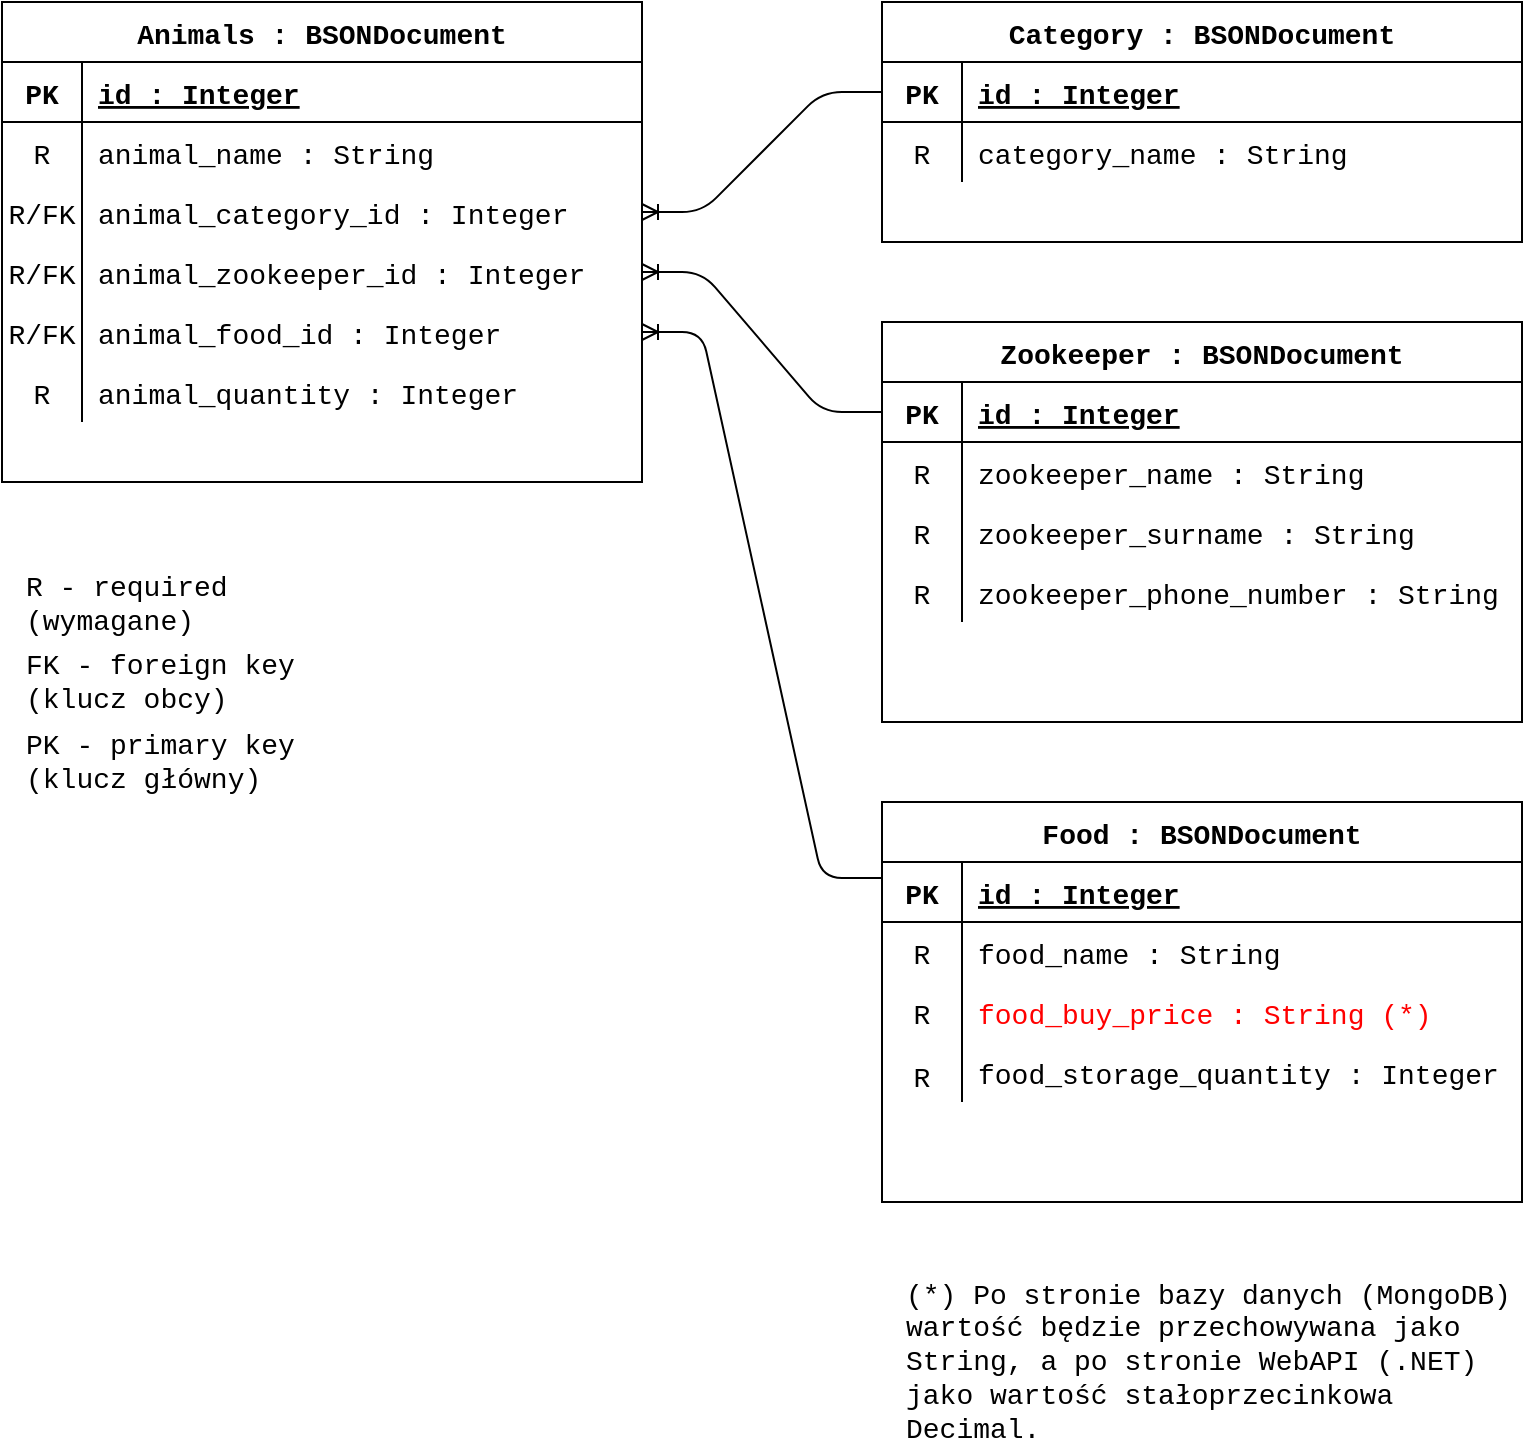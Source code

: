 <mxfile version="14.7.3" type="github">
  <diagram id="IGLxWHjV8x6iXl9puWFN" name="Page-1">
    <mxGraphModel dx="1422" dy="791" grid="1" gridSize="10" guides="1" tooltips="1" connect="1" arrows="1" fold="1" page="0" pageScale="1" pageWidth="827" pageHeight="1169" math="0" shadow="0">
      <root>
        <mxCell id="0" />
        <mxCell id="1" parent="0" />
        <mxCell id="Fxgzw8GBScZq0T7jmYtF-1" value="Zookeeper : BSONDocument" style="shape=table;startSize=30;container=1;collapsible=1;childLayout=tableLayout;fixedRows=1;rowLines=0;fontStyle=1;align=center;resizeLast=1;fontFamily=Courier New;fontSize=14;" parent="1" vertex="1">
          <mxGeometry x="440" y="240" width="320" height="200" as="geometry" />
        </mxCell>
        <mxCell id="Fxgzw8GBScZq0T7jmYtF-2" value="" style="shape=partialRectangle;collapsible=0;dropTarget=0;pointerEvents=0;fillColor=none;top=0;left=0;bottom=1;right=0;points=[[0,0.5],[1,0.5]];portConstraint=eastwest;fontFamily=Courier New;fontSize=14;" parent="Fxgzw8GBScZq0T7jmYtF-1" vertex="1">
          <mxGeometry y="30" width="320" height="30" as="geometry" />
        </mxCell>
        <mxCell id="Fxgzw8GBScZq0T7jmYtF-3" value="PK" style="shape=partialRectangle;connectable=0;fillColor=none;top=0;left=0;bottom=0;right=0;fontStyle=1;overflow=hidden;fontFamily=Courier New;fontSize=14;" parent="Fxgzw8GBScZq0T7jmYtF-2" vertex="1">
          <mxGeometry width="40" height="30" as="geometry" />
        </mxCell>
        <mxCell id="Fxgzw8GBScZq0T7jmYtF-4" value="id : Integer" style="shape=partialRectangle;connectable=0;fillColor=none;top=0;left=0;bottom=0;right=0;align=left;spacingLeft=6;fontStyle=5;overflow=hidden;fontFamily=Courier New;fontSize=14;" parent="Fxgzw8GBScZq0T7jmYtF-2" vertex="1">
          <mxGeometry x="40" width="280" height="30" as="geometry" />
        </mxCell>
        <mxCell id="Fxgzw8GBScZq0T7jmYtF-5" value="" style="shape=partialRectangle;collapsible=0;dropTarget=0;pointerEvents=0;fillColor=none;top=0;left=0;bottom=0;right=0;points=[[0,0.5],[1,0.5]];portConstraint=eastwest;fontFamily=Courier New;fontSize=14;" parent="Fxgzw8GBScZq0T7jmYtF-1" vertex="1">
          <mxGeometry y="60" width="320" height="30" as="geometry" />
        </mxCell>
        <mxCell id="Fxgzw8GBScZq0T7jmYtF-6" value="R" style="shape=partialRectangle;connectable=0;fillColor=none;top=0;left=0;bottom=0;right=0;editable=1;overflow=hidden;fontFamily=Courier New;fontSize=14;" parent="Fxgzw8GBScZq0T7jmYtF-5" vertex="1">
          <mxGeometry width="40" height="30" as="geometry" />
        </mxCell>
        <mxCell id="Fxgzw8GBScZq0T7jmYtF-7" value="zookeeper_name : String" style="shape=partialRectangle;connectable=0;fillColor=none;top=0;left=0;bottom=0;right=0;align=left;spacingLeft=6;overflow=hidden;fontFamily=Courier New;fontSize=14;" parent="Fxgzw8GBScZq0T7jmYtF-5" vertex="1">
          <mxGeometry x="40" width="280" height="30" as="geometry" />
        </mxCell>
        <mxCell id="Fxgzw8GBScZq0T7jmYtF-8" value="" style="shape=partialRectangle;collapsible=0;dropTarget=0;pointerEvents=0;fillColor=none;top=0;left=0;bottom=0;right=0;points=[[0,0.5],[1,0.5]];portConstraint=eastwest;fontFamily=Courier New;fontSize=14;" parent="Fxgzw8GBScZq0T7jmYtF-1" vertex="1">
          <mxGeometry y="90" width="320" height="30" as="geometry" />
        </mxCell>
        <mxCell id="Fxgzw8GBScZq0T7jmYtF-9" value="R" style="shape=partialRectangle;connectable=0;fillColor=none;top=0;left=0;bottom=0;right=0;editable=1;overflow=hidden;fontFamily=Courier New;fontSize=14;" parent="Fxgzw8GBScZq0T7jmYtF-8" vertex="1">
          <mxGeometry width="40" height="30" as="geometry" />
        </mxCell>
        <mxCell id="Fxgzw8GBScZq0T7jmYtF-10" value="zookeeper_surname : String" style="shape=partialRectangle;connectable=0;fillColor=none;top=0;left=0;bottom=0;right=0;align=left;spacingLeft=6;overflow=hidden;fontFamily=Courier New;fontSize=14;" parent="Fxgzw8GBScZq0T7jmYtF-8" vertex="1">
          <mxGeometry x="40" width="280" height="30" as="geometry" />
        </mxCell>
        <mxCell id="Fxgzw8GBScZq0T7jmYtF-11" value="" style="shape=partialRectangle;collapsible=0;dropTarget=0;pointerEvents=0;fillColor=none;top=0;left=0;bottom=0;right=0;points=[[0,0.5],[1,0.5]];portConstraint=eastwest;fontFamily=Courier New;fontSize=14;" parent="Fxgzw8GBScZq0T7jmYtF-1" vertex="1">
          <mxGeometry y="120" width="320" height="30" as="geometry" />
        </mxCell>
        <mxCell id="Fxgzw8GBScZq0T7jmYtF-12" value="R" style="shape=partialRectangle;connectable=0;fillColor=none;top=0;left=0;bottom=0;right=0;editable=1;overflow=hidden;fontFamily=Courier New;fontSize=14;" parent="Fxgzw8GBScZq0T7jmYtF-11" vertex="1">
          <mxGeometry width="40" height="30" as="geometry" />
        </mxCell>
        <mxCell id="Fxgzw8GBScZq0T7jmYtF-13" value="zookeeper_phone_number : String" style="shape=partialRectangle;connectable=0;fillColor=none;top=0;left=0;bottom=0;right=0;align=left;spacingLeft=6;overflow=hidden;fontFamily=Courier New;fontSize=14;" parent="Fxgzw8GBScZq0T7jmYtF-11" vertex="1">
          <mxGeometry x="40" width="280" height="30" as="geometry" />
        </mxCell>
        <mxCell id="Fxgzw8GBScZq0T7jmYtF-14" value="Category : BSONDocument" style="shape=table;startSize=30;container=1;collapsible=1;childLayout=tableLayout;fixedRows=1;rowLines=0;fontStyle=1;align=center;resizeLast=1;fontFamily=Courier New;fontSize=14;" parent="1" vertex="1">
          <mxGeometry x="440" y="80" width="320" height="120" as="geometry" />
        </mxCell>
        <mxCell id="Fxgzw8GBScZq0T7jmYtF-15" value="" style="shape=partialRectangle;collapsible=0;dropTarget=0;pointerEvents=0;fillColor=none;top=0;left=0;bottom=1;right=0;points=[[0,0.5],[1,0.5]];portConstraint=eastwest;fontFamily=Courier New;fontSize=14;" parent="Fxgzw8GBScZq0T7jmYtF-14" vertex="1">
          <mxGeometry y="30" width="320" height="30" as="geometry" />
        </mxCell>
        <mxCell id="Fxgzw8GBScZq0T7jmYtF-16" value="PK" style="shape=partialRectangle;connectable=0;fillColor=none;top=0;left=0;bottom=0;right=0;fontStyle=1;overflow=hidden;fontFamily=Courier New;fontSize=14;" parent="Fxgzw8GBScZq0T7jmYtF-15" vertex="1">
          <mxGeometry width="40" height="30" as="geometry" />
        </mxCell>
        <mxCell id="Fxgzw8GBScZq0T7jmYtF-17" value="id : Integer" style="shape=partialRectangle;connectable=0;fillColor=none;top=0;left=0;bottom=0;right=0;align=left;spacingLeft=6;fontStyle=5;overflow=hidden;fontFamily=Courier New;fontSize=14;" parent="Fxgzw8GBScZq0T7jmYtF-15" vertex="1">
          <mxGeometry x="40" width="280" height="30" as="geometry" />
        </mxCell>
        <mxCell id="Fxgzw8GBScZq0T7jmYtF-18" value="" style="shape=partialRectangle;collapsible=0;dropTarget=0;pointerEvents=0;fillColor=none;top=0;left=0;bottom=0;right=0;points=[[0,0.5],[1,0.5]];portConstraint=eastwest;fontFamily=Courier New;fontSize=14;" parent="Fxgzw8GBScZq0T7jmYtF-14" vertex="1">
          <mxGeometry y="60" width="320" height="30" as="geometry" />
        </mxCell>
        <mxCell id="Fxgzw8GBScZq0T7jmYtF-19" value="R" style="shape=partialRectangle;connectable=0;fillColor=none;top=0;left=0;bottom=0;right=0;editable=1;overflow=hidden;fontFamily=Courier New;fontSize=14;" parent="Fxgzw8GBScZq0T7jmYtF-18" vertex="1">
          <mxGeometry width="40" height="30" as="geometry" />
        </mxCell>
        <mxCell id="Fxgzw8GBScZq0T7jmYtF-20" value="category_name : String" style="shape=partialRectangle;connectable=0;fillColor=none;top=0;left=0;bottom=0;right=0;align=left;spacingLeft=6;overflow=hidden;fontFamily=Courier New;fontSize=14;" parent="Fxgzw8GBScZq0T7jmYtF-18" vertex="1">
          <mxGeometry x="40" width="280" height="30" as="geometry" />
        </mxCell>
        <mxCell id="Fxgzw8GBScZq0T7jmYtF-21" value="" style="group;fontFamily=Courier New;fontSize=14;" parent="1" vertex="1" connectable="0">
          <mxGeometry x="440" y="480" width="320" height="200" as="geometry" />
        </mxCell>
        <mxCell id="Fxgzw8GBScZq0T7jmYtF-22" value="Food : BSONDocument" style="shape=table;startSize=30;container=1;collapsible=1;childLayout=tableLayout;fixedRows=1;rowLines=0;fontStyle=1;align=center;resizeLast=1;fontFamily=Courier New;fontSize=14;" parent="Fxgzw8GBScZq0T7jmYtF-21" vertex="1">
          <mxGeometry width="320" height="200" as="geometry" />
        </mxCell>
        <mxCell id="Fxgzw8GBScZq0T7jmYtF-23" value="" style="shape=partialRectangle;collapsible=0;dropTarget=0;pointerEvents=0;fillColor=none;top=0;left=0;bottom=1;right=0;points=[[0,0.5],[1,0.5]];portConstraint=eastwest;fontFamily=Courier New;fontSize=14;" parent="Fxgzw8GBScZq0T7jmYtF-22" vertex="1">
          <mxGeometry y="30" width="320" height="30" as="geometry" />
        </mxCell>
        <mxCell id="Fxgzw8GBScZq0T7jmYtF-24" value="PK" style="shape=partialRectangle;connectable=0;fillColor=none;top=0;left=0;bottom=0;right=0;fontStyle=1;overflow=hidden;fontFamily=Courier New;fontSize=14;" parent="Fxgzw8GBScZq0T7jmYtF-23" vertex="1">
          <mxGeometry width="40" height="30" as="geometry" />
        </mxCell>
        <mxCell id="Fxgzw8GBScZq0T7jmYtF-25" value="id : Integer" style="shape=partialRectangle;connectable=0;fillColor=none;top=0;left=0;bottom=0;right=0;align=left;spacingLeft=6;fontStyle=5;overflow=hidden;fontFamily=Courier New;fontSize=14;" parent="Fxgzw8GBScZq0T7jmYtF-23" vertex="1">
          <mxGeometry x="40" width="280" height="30" as="geometry" />
        </mxCell>
        <mxCell id="Fxgzw8GBScZq0T7jmYtF-26" value="" style="shape=partialRectangle;collapsible=0;dropTarget=0;pointerEvents=0;fillColor=none;top=0;left=0;bottom=0;right=0;points=[[0,0.5],[1,0.5]];portConstraint=eastwest;fontFamily=Courier New;fontSize=14;" parent="Fxgzw8GBScZq0T7jmYtF-22" vertex="1">
          <mxGeometry y="60" width="320" height="30" as="geometry" />
        </mxCell>
        <mxCell id="Fxgzw8GBScZq0T7jmYtF-27" value="R" style="shape=partialRectangle;connectable=0;fillColor=none;top=0;left=0;bottom=0;right=0;editable=1;overflow=hidden;fontFamily=Courier New;fontSize=14;" parent="Fxgzw8GBScZq0T7jmYtF-26" vertex="1">
          <mxGeometry width="40" height="30" as="geometry" />
        </mxCell>
        <mxCell id="Fxgzw8GBScZq0T7jmYtF-28" value="food_name : String" style="shape=partialRectangle;connectable=0;fillColor=none;top=0;left=0;bottom=0;right=0;align=left;spacingLeft=6;overflow=hidden;fontFamily=Courier New;fontSize=14;" parent="Fxgzw8GBScZq0T7jmYtF-26" vertex="1">
          <mxGeometry x="40" width="280" height="30" as="geometry" />
        </mxCell>
        <mxCell id="Fxgzw8GBScZq0T7jmYtF-29" value="" style="shape=partialRectangle;collapsible=0;dropTarget=0;pointerEvents=0;fillColor=none;top=0;left=0;bottom=0;right=0;points=[[0,0.5],[1,0.5]];portConstraint=eastwest;fontFamily=Courier New;fontSize=14;" parent="Fxgzw8GBScZq0T7jmYtF-22" vertex="1">
          <mxGeometry y="90" width="320" height="30" as="geometry" />
        </mxCell>
        <mxCell id="Fxgzw8GBScZq0T7jmYtF-30" value="" style="shape=partialRectangle;connectable=0;fillColor=none;top=0;left=0;bottom=0;right=0;editable=1;overflow=hidden;fontFamily=Courier New;fontSize=14;" parent="Fxgzw8GBScZq0T7jmYtF-29" vertex="1">
          <mxGeometry width="40" height="30" as="geometry" />
        </mxCell>
        <mxCell id="Fxgzw8GBScZq0T7jmYtF-31" value="food_buy_price : String (*)" style="shape=partialRectangle;connectable=0;fillColor=none;top=0;left=0;bottom=0;right=0;align=left;spacingLeft=6;overflow=hidden;fontFamily=Courier New;fontSize=14;fontColor=#FF0000;" parent="Fxgzw8GBScZq0T7jmYtF-29" vertex="1">
          <mxGeometry x="40" width="280" height="30" as="geometry" />
        </mxCell>
        <mxCell id="Fxgzw8GBScZq0T7jmYtF-32" value="" style="shape=partialRectangle;collapsible=0;dropTarget=0;pointerEvents=0;fillColor=none;top=0;left=0;bottom=0;right=0;points=[[0,0.5],[1,0.5]];portConstraint=eastwest;fontFamily=Courier New;fontSize=14;" parent="Fxgzw8GBScZq0T7jmYtF-22" vertex="1">
          <mxGeometry y="120" width="320" height="30" as="geometry" />
        </mxCell>
        <mxCell id="Fxgzw8GBScZq0T7jmYtF-33" value="" style="shape=partialRectangle;connectable=0;fillColor=none;top=0;left=0;bottom=0;right=0;editable=1;overflow=hidden;fontFamily=Courier New;fontSize=14;" parent="Fxgzw8GBScZq0T7jmYtF-32" vertex="1">
          <mxGeometry width="40" height="30" as="geometry" />
        </mxCell>
        <mxCell id="Fxgzw8GBScZq0T7jmYtF-34" value="food_storage_quantity : Integer" style="shape=partialRectangle;connectable=0;fillColor=none;top=0;left=0;bottom=0;right=0;align=left;spacingLeft=6;overflow=hidden;fontFamily=Courier New;fontSize=14;" parent="Fxgzw8GBScZq0T7jmYtF-32" vertex="1">
          <mxGeometry x="40" width="280" height="30" as="geometry" />
        </mxCell>
        <mxCell id="Fxgzw8GBScZq0T7jmYtF-35" value="R" style="shape=partialRectangle;connectable=0;fillColor=none;top=0;left=0;bottom=0;right=0;editable=1;overflow=hidden;fontFamily=Courier New;fontSize=14;" parent="Fxgzw8GBScZq0T7jmYtF-21" vertex="1">
          <mxGeometry y="117.5" width="40" height="37.5" as="geometry" />
        </mxCell>
        <mxCell id="Fxgzw8GBScZq0T7jmYtF-36" value="R" style="shape=partialRectangle;connectable=0;fillColor=none;top=0;left=0;bottom=0;right=0;editable=1;overflow=hidden;fontFamily=Courier New;fontSize=14;" parent="Fxgzw8GBScZq0T7jmYtF-21" vertex="1">
          <mxGeometry y="86" width="40" height="37.5" as="geometry" />
        </mxCell>
        <mxCell id="Fxgzw8GBScZq0T7jmYtF-37" value="" style="group;fontFamily=Courier New;fontSize=14;" parent="1" vertex="1" connectable="0">
          <mxGeometry y="80" width="320" height="240" as="geometry" />
        </mxCell>
        <mxCell id="Fxgzw8GBScZq0T7jmYtF-38" value="Animals : BSONDocument" style="shape=table;startSize=30;container=1;collapsible=1;childLayout=tableLayout;fixedRows=1;rowLines=0;fontStyle=1;align=center;resizeLast=1;fontFamily=Courier New;fontSize=14;" parent="Fxgzw8GBScZq0T7jmYtF-37" vertex="1">
          <mxGeometry width="320" height="240" as="geometry" />
        </mxCell>
        <mxCell id="Fxgzw8GBScZq0T7jmYtF-39" value="" style="shape=partialRectangle;collapsible=0;dropTarget=0;pointerEvents=0;fillColor=none;top=0;left=0;bottom=1;right=0;points=[[0,0.5],[1,0.5]];portConstraint=eastwest;fontFamily=Courier New;fontSize=14;" parent="Fxgzw8GBScZq0T7jmYtF-38" vertex="1">
          <mxGeometry y="30" width="320" height="30" as="geometry" />
        </mxCell>
        <mxCell id="Fxgzw8GBScZq0T7jmYtF-40" value="PK" style="shape=partialRectangle;connectable=0;fillColor=none;top=0;left=0;bottom=0;right=0;fontStyle=1;overflow=hidden;fontFamily=Courier New;fontSize=14;" parent="Fxgzw8GBScZq0T7jmYtF-39" vertex="1">
          <mxGeometry width="40" height="30" as="geometry" />
        </mxCell>
        <mxCell id="Fxgzw8GBScZq0T7jmYtF-41" value="id : Integer" style="shape=partialRectangle;connectable=0;fillColor=none;top=0;left=0;bottom=0;right=0;align=left;spacingLeft=6;fontStyle=5;overflow=hidden;fontFamily=Courier New;fontSize=14;" parent="Fxgzw8GBScZq0T7jmYtF-39" vertex="1">
          <mxGeometry x="40" width="280" height="30" as="geometry" />
        </mxCell>
        <mxCell id="Fxgzw8GBScZq0T7jmYtF-42" value="" style="shape=partialRectangle;collapsible=0;dropTarget=0;pointerEvents=0;fillColor=none;top=0;left=0;bottom=0;right=0;points=[[0,0.5],[1,0.5]];portConstraint=eastwest;fontFamily=Courier New;fontSize=14;" parent="Fxgzw8GBScZq0T7jmYtF-38" vertex="1">
          <mxGeometry y="60" width="320" height="30" as="geometry" />
        </mxCell>
        <mxCell id="Fxgzw8GBScZq0T7jmYtF-43" value="R" style="shape=partialRectangle;connectable=0;fillColor=none;top=0;left=0;bottom=0;right=0;editable=1;overflow=hidden;fontFamily=Courier New;fontSize=14;" parent="Fxgzw8GBScZq0T7jmYtF-42" vertex="1">
          <mxGeometry width="40" height="30" as="geometry" />
        </mxCell>
        <mxCell id="Fxgzw8GBScZq0T7jmYtF-44" value="animal_name : String" style="shape=partialRectangle;connectable=0;fillColor=none;top=0;left=0;bottom=0;right=0;align=left;spacingLeft=6;overflow=hidden;fontFamily=Courier New;fontSize=14;" parent="Fxgzw8GBScZq0T7jmYtF-42" vertex="1">
          <mxGeometry x="40" width="280" height="30" as="geometry" />
        </mxCell>
        <mxCell id="Fxgzw8GBScZq0T7jmYtF-45" value="" style="shape=partialRectangle;collapsible=0;dropTarget=0;pointerEvents=0;fillColor=none;top=0;left=0;bottom=0;right=0;points=[[0,0.5],[1,0.5]];portConstraint=eastwest;fontFamily=Courier New;fontSize=14;" parent="Fxgzw8GBScZq0T7jmYtF-38" vertex="1">
          <mxGeometry y="90" width="320" height="30" as="geometry" />
        </mxCell>
        <mxCell id="Fxgzw8GBScZq0T7jmYtF-46" value="R/FK" style="shape=partialRectangle;connectable=0;fillColor=none;top=0;left=0;bottom=0;right=0;editable=1;overflow=hidden;fontFamily=Courier New;fontSize=14;" parent="Fxgzw8GBScZq0T7jmYtF-45" vertex="1">
          <mxGeometry width="40" height="30" as="geometry" />
        </mxCell>
        <mxCell id="Fxgzw8GBScZq0T7jmYtF-47" value="animal_category_id : Integer" style="shape=partialRectangle;connectable=0;fillColor=none;top=0;left=0;bottom=0;right=0;align=left;spacingLeft=6;overflow=hidden;fontFamily=Courier New;fontSize=14;" parent="Fxgzw8GBScZq0T7jmYtF-45" vertex="1">
          <mxGeometry x="40" width="280" height="30" as="geometry" />
        </mxCell>
        <mxCell id="Fxgzw8GBScZq0T7jmYtF-48" value="" style="shape=partialRectangle;collapsible=0;dropTarget=0;pointerEvents=0;fillColor=none;top=0;left=0;bottom=0;right=0;points=[[0,0.5],[1,0.5]];portConstraint=eastwest;fontFamily=Courier New;fontSize=14;" parent="Fxgzw8GBScZq0T7jmYtF-38" vertex="1">
          <mxGeometry y="120" width="320" height="30" as="geometry" />
        </mxCell>
        <mxCell id="Fxgzw8GBScZq0T7jmYtF-49" value="R/FK" style="shape=partialRectangle;connectable=0;fillColor=none;top=0;left=0;bottom=0;right=0;editable=1;overflow=hidden;fontFamily=Courier New;fontSize=14;" parent="Fxgzw8GBScZq0T7jmYtF-48" vertex="1">
          <mxGeometry width="40" height="30" as="geometry" />
        </mxCell>
        <mxCell id="Fxgzw8GBScZq0T7jmYtF-50" value="animal_zookeeper_id : Integer" style="shape=partialRectangle;connectable=0;fillColor=none;top=0;left=0;bottom=0;right=0;align=left;spacingLeft=6;overflow=hidden;fontFamily=Courier New;fontSize=14;" parent="Fxgzw8GBScZq0T7jmYtF-48" vertex="1">
          <mxGeometry x="40" width="280" height="30" as="geometry" />
        </mxCell>
        <mxCell id="Fxgzw8GBScZq0T7jmYtF-51" value="" style="shape=partialRectangle;collapsible=0;dropTarget=0;pointerEvents=0;fillColor=none;top=0;left=0;bottom=0;right=0;points=[[0,0.5],[1,0.5]];portConstraint=eastwest;fontFamily=Courier New;fontSize=14;" parent="Fxgzw8GBScZq0T7jmYtF-38" vertex="1">
          <mxGeometry y="150" width="320" height="30" as="geometry" />
        </mxCell>
        <mxCell id="Fxgzw8GBScZq0T7jmYtF-52" value="R/FK" style="shape=partialRectangle;connectable=0;fillColor=none;top=0;left=0;bottom=0;right=0;editable=1;overflow=hidden;fontFamily=Courier New;fontSize=14;" parent="Fxgzw8GBScZq0T7jmYtF-51" vertex="1">
          <mxGeometry width="40" height="30" as="geometry" />
        </mxCell>
        <mxCell id="Fxgzw8GBScZq0T7jmYtF-53" value="animal_food_id : Integer" style="shape=partialRectangle;connectable=0;fillColor=none;top=0;left=0;bottom=0;right=0;align=left;spacingLeft=6;overflow=hidden;fontFamily=Courier New;fontSize=14;" parent="Fxgzw8GBScZq0T7jmYtF-51" vertex="1">
          <mxGeometry x="40" width="280" height="30" as="geometry" />
        </mxCell>
        <mxCell id="Fxgzw8GBScZq0T7jmYtF-54" value="" style="shape=partialRectangle;collapsible=0;dropTarget=0;pointerEvents=0;fillColor=none;top=0;left=0;bottom=0;right=0;points=[[0,0.5],[1,0.5]];portConstraint=eastwest;fontFamily=Courier New;fontSize=14;" parent="Fxgzw8GBScZq0T7jmYtF-38" vertex="1">
          <mxGeometry y="180" width="320" height="30" as="geometry" />
        </mxCell>
        <mxCell id="Fxgzw8GBScZq0T7jmYtF-55" value="R" style="shape=partialRectangle;connectable=0;fillColor=none;top=0;left=0;bottom=0;right=0;editable=1;overflow=hidden;fontFamily=Courier New;fontSize=14;" parent="Fxgzw8GBScZq0T7jmYtF-54" vertex="1">
          <mxGeometry width="40" height="30" as="geometry" />
        </mxCell>
        <mxCell id="Fxgzw8GBScZq0T7jmYtF-56" value="animal_quantity : Integer" style="shape=partialRectangle;connectable=0;fillColor=none;top=0;left=0;bottom=0;right=0;align=left;spacingLeft=6;overflow=hidden;fontFamily=Courier New;fontSize=14;" parent="Fxgzw8GBScZq0T7jmYtF-54" vertex="1">
          <mxGeometry x="40" width="280" height="30" as="geometry" />
        </mxCell>
        <mxCell id="Fxgzw8GBScZq0T7jmYtF-57" value="" style="edgeStyle=entityRelationEdgeStyle;fontSize=14;html=1;endArrow=ERoneToMany;exitX=0;exitY=0.5;exitDx=0;exitDy=0;fontFamily=Courier New;" parent="1" source="Fxgzw8GBScZq0T7jmYtF-2" target="Fxgzw8GBScZq0T7jmYtF-48" edge="1">
          <mxGeometry width="100" height="100" relative="1" as="geometry">
            <mxPoint x="280" y="360" as="sourcePoint" />
            <mxPoint x="280" y="250" as="targetPoint" />
          </mxGeometry>
        </mxCell>
        <mxCell id="Fxgzw8GBScZq0T7jmYtF-58" value="" style="edgeStyle=entityRelationEdgeStyle;fontSize=14;html=1;endArrow=ERoneToMany;exitX=0;exitY=0.5;exitDx=0;exitDy=0;fontFamily=Courier New;" parent="1" source="Fxgzw8GBScZq0T7jmYtF-15" target="Fxgzw8GBScZq0T7jmYtF-45" edge="1">
          <mxGeometry width="100" height="100" relative="1" as="geometry">
            <mxPoint x="310" y="310" as="sourcePoint" />
            <mxPoint x="410" y="210" as="targetPoint" />
          </mxGeometry>
        </mxCell>
        <mxCell id="Fxgzw8GBScZq0T7jmYtF-59" value="" style="edgeStyle=entityRelationEdgeStyle;fontSize=14;html=1;endArrow=ERoneToMany;exitX=0;exitY=0.267;exitDx=0;exitDy=0;exitPerimeter=0;fontFamily=Courier New;" parent="1" source="Fxgzw8GBScZq0T7jmYtF-23" target="Fxgzw8GBScZq0T7jmYtF-51" edge="1">
          <mxGeometry width="100" height="100" relative="1" as="geometry">
            <mxPoint x="320" y="360" as="sourcePoint" />
            <mxPoint x="60" y="250" as="targetPoint" />
          </mxGeometry>
        </mxCell>
        <mxCell id="Fxgzw8GBScZq0T7jmYtF-60" value="&lt;div&gt;R - required&lt;/div&gt;&lt;div&gt;(wymagane)&lt;/div&gt;" style="text;html=1;strokeColor=none;fillColor=none;align=left;verticalAlign=middle;whiteSpace=wrap;rounded=0;fontFamily=Courier New;fontSize=14;spacingLeft=10;" parent="1" vertex="1">
          <mxGeometry y="361" width="240" height="39" as="geometry" />
        </mxCell>
        <mxCell id="Fxgzw8GBScZq0T7jmYtF-61" value="&lt;div&gt;FK - foreign key&lt;/div&gt;&lt;div&gt;(klucz obcy)&lt;br&gt;&lt;/div&gt;" style="text;html=1;strokeColor=none;fillColor=none;align=left;verticalAlign=middle;whiteSpace=wrap;rounded=0;fontFamily=Courier New;fontSize=14;spacingLeft=10;" parent="1" vertex="1">
          <mxGeometry y="400" width="240" height="40" as="geometry" />
        </mxCell>
        <mxCell id="Fxgzw8GBScZq0T7jmYtF-62" value="&lt;div&gt;(*) Po stronie bazy danych (MongoDB)&lt;/div&gt;&lt;div&gt;wartość będzie przechowywana jako&lt;/div&gt;&lt;div&gt;String, a po stronie WebAPI (.NET)&lt;/div&gt;&lt;div&gt;jako wartość stałoprzecinkowa Decimal.&lt;br&gt;&lt;/div&gt;" style="text;html=1;strokeColor=none;fillColor=none;align=left;verticalAlign=middle;whiteSpace=wrap;rounded=0;fontFamily=Courier New;fontSize=14;spacingLeft=10;" parent="1" vertex="1">
          <mxGeometry x="440" y="720" width="320" height="80" as="geometry" />
        </mxCell>
        <mxCell id="Fxgzw8GBScZq0T7jmYtF-63" value="&lt;div&gt;PK - primary key&lt;/div&gt;&lt;div&gt;(klucz główny)&lt;br&gt;&lt;/div&gt;" style="text;html=1;strokeColor=none;fillColor=none;align=left;verticalAlign=middle;whiteSpace=wrap;rounded=0;fontFamily=Courier New;fontSize=14;spacingLeft=10;" parent="1" vertex="1">
          <mxGeometry y="440" width="240" height="40" as="geometry" />
        </mxCell>
      </root>
    </mxGraphModel>
  </diagram>
</mxfile>

